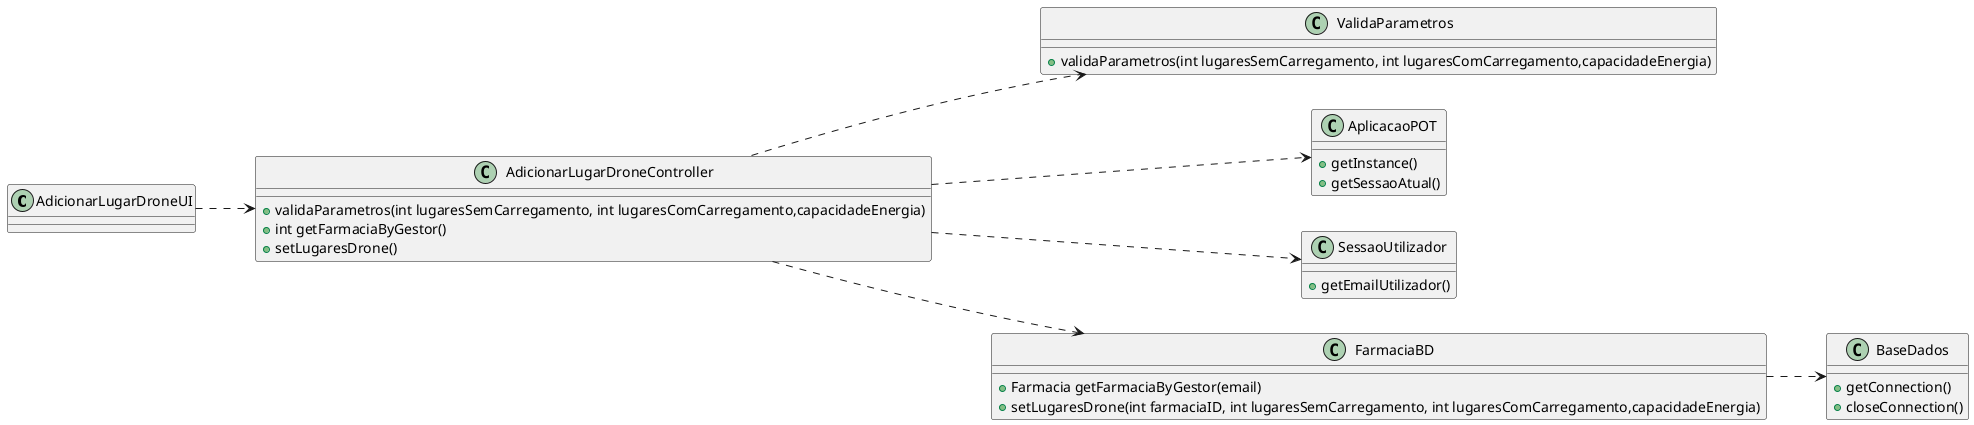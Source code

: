 @startuml
left to right direction

class AdicionarLugarDroneUI{
}

class AdicionarLugarDroneController{
+validaParametros(int lugaresSemCarregamento, int lugaresComCarregamento,capacidadeEnergia)
+int getFarmaciaByGestor()
+setLugaresDrone()
}


class ValidaParametros{
+validaParametros(int lugaresSemCarregamento, int lugaresComCarregamento,capacidadeEnergia)
}

class AplicacaoPOT{
+getInstance()
+getSessaoAtual()
}

class SessaoUtilizador{
+getEmailUtilizador()
}

class FarmaciaBD{
+Farmacia getFarmaciaByGestor(email)
+setLugaresDrone(int farmaciaID, int lugaresSemCarregamento, int lugaresComCarregamento,capacidadeEnergia)
}

class BaseDados{
+getConnection()
+closeConnection()
}

AdicionarLugarDroneUI ..> AdicionarLugarDroneController

AdicionarLugarDroneController ..> ValidaParametros
AdicionarLugarDroneController ..> AplicacaoPOT
AdicionarLugarDroneController ..> SessaoUtilizador
AdicionarLugarDroneController ..> FarmaciaBD

FarmaciaBD ..> BaseDados

@enduml